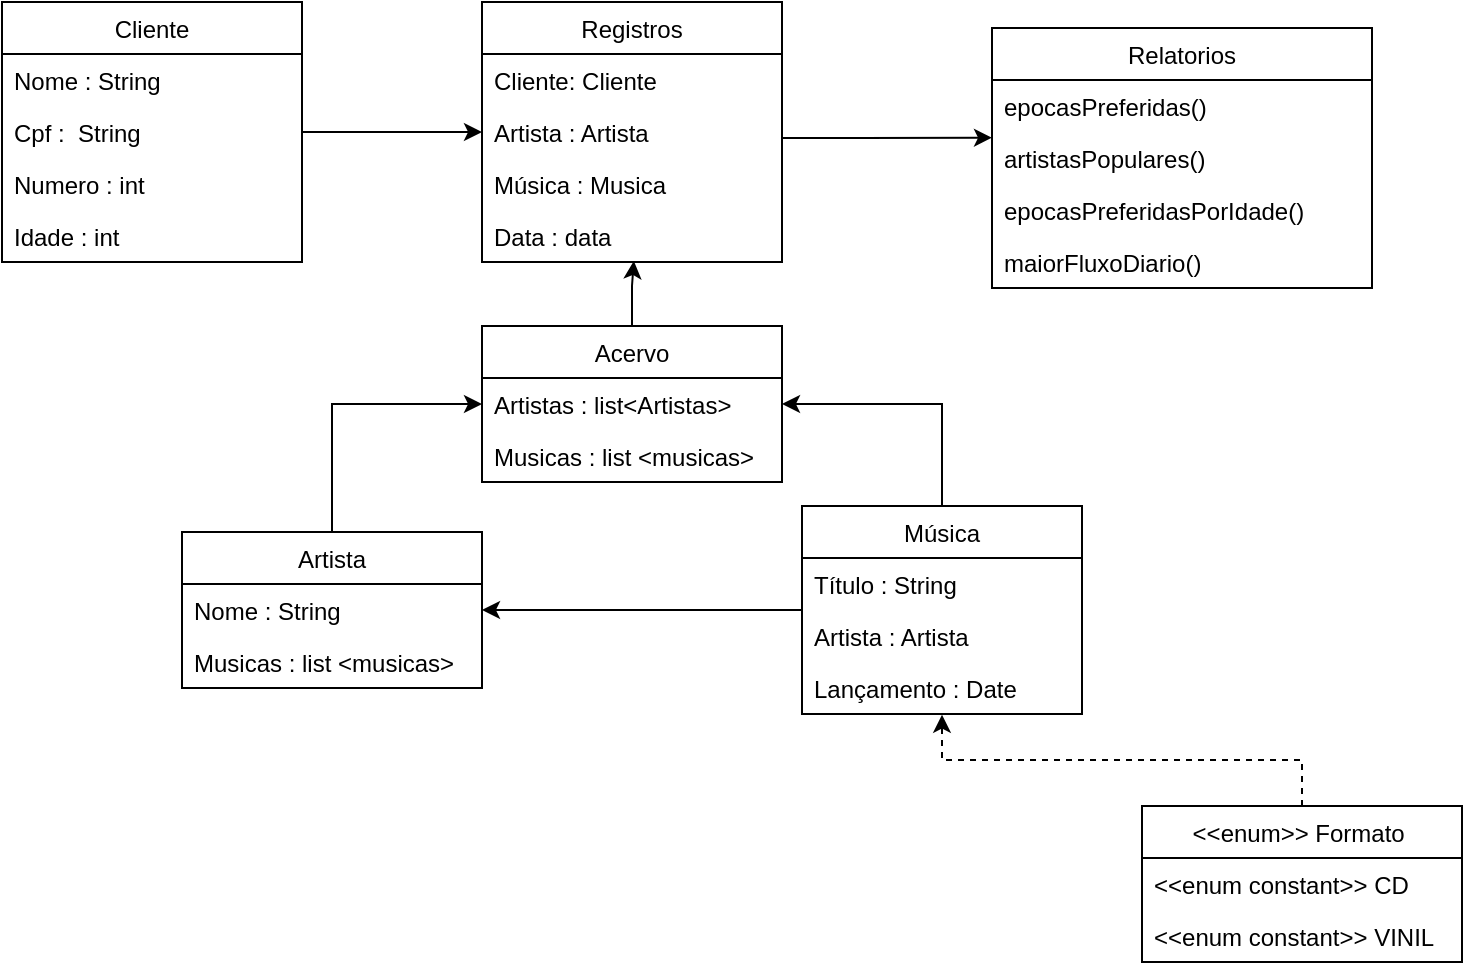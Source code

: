 <mxfile version="14.6.6" type="device"><diagram id="QPCgkVL8f6GcHl2rr84e" name="Page-1"><mxGraphModel dx="1185" dy="635" grid="1" gridSize="10" guides="1" tooltips="1" connect="1" arrows="1" fold="1" page="1" pageScale="1" pageWidth="827" pageHeight="1169" math="0" shadow="0"><root><mxCell id="0"/><mxCell id="1" parent="0"/><mxCell id="DGdYT2d_-czhYSBQgzRs-46" style="edgeStyle=orthogonalEdgeStyle;rounded=0;orthogonalLoop=1;jettySize=auto;html=1;entryX=0;entryY=0.5;entryDx=0;entryDy=0;" edge="1" parent="1" source="DGdYT2d_-czhYSBQgzRs-1" target="DGdYT2d_-czhYSBQgzRs-43"><mxGeometry relative="1" as="geometry"/></mxCell><mxCell id="DGdYT2d_-czhYSBQgzRs-1" value="Artista" style="swimlane;fontStyle=0;childLayout=stackLayout;horizontal=1;startSize=26;fillColor=none;horizontalStack=0;resizeParent=1;resizeParentMax=0;resizeLast=0;collapsible=1;marginBottom=0;" vertex="1" parent="1"><mxGeometry x="150" y="385" width="150" height="78" as="geometry"/></mxCell><mxCell id="DGdYT2d_-czhYSBQgzRs-2" value="Nome : String" style="text;strokeColor=none;fillColor=none;align=left;verticalAlign=top;spacingLeft=4;spacingRight=4;overflow=hidden;rotatable=0;points=[[0,0.5],[1,0.5]];portConstraint=eastwest;" vertex="1" parent="DGdYT2d_-czhYSBQgzRs-1"><mxGeometry y="26" width="150" height="26" as="geometry"/></mxCell><mxCell id="DGdYT2d_-czhYSBQgzRs-3" value="Musicas : list &lt;musicas&gt;&#10;" style="text;strokeColor=none;fillColor=none;align=left;verticalAlign=top;spacingLeft=4;spacingRight=4;overflow=hidden;rotatable=0;points=[[0,0.5],[1,0.5]];portConstraint=eastwest;" vertex="1" parent="DGdYT2d_-czhYSBQgzRs-1"><mxGeometry y="52" width="150" height="26" as="geometry"/></mxCell><mxCell id="DGdYT2d_-czhYSBQgzRs-32" style="edgeStyle=orthogonalEdgeStyle;rounded=0;orthogonalLoop=1;jettySize=auto;html=1;entryX=1;entryY=0.5;entryDx=0;entryDy=0;" edge="1" parent="1" source="DGdYT2d_-czhYSBQgzRs-5" target="DGdYT2d_-czhYSBQgzRs-2"><mxGeometry relative="1" as="geometry"/></mxCell><mxCell id="DGdYT2d_-czhYSBQgzRs-45" style="edgeStyle=orthogonalEdgeStyle;rounded=0;orthogonalLoop=1;jettySize=auto;html=1;entryX=1;entryY=0.5;entryDx=0;entryDy=0;" edge="1" parent="1" source="DGdYT2d_-czhYSBQgzRs-5" target="DGdYT2d_-czhYSBQgzRs-43"><mxGeometry relative="1" as="geometry"/></mxCell><mxCell id="DGdYT2d_-czhYSBQgzRs-5" value="Música" style="swimlane;fontStyle=0;childLayout=stackLayout;horizontal=1;startSize=26;fillColor=none;horizontalStack=0;resizeParent=1;resizeParentMax=0;resizeLast=0;collapsible=1;marginBottom=0;" vertex="1" parent="1"><mxGeometry x="460" y="372" width="140" height="104" as="geometry"/></mxCell><mxCell id="DGdYT2d_-czhYSBQgzRs-6" value="Título : String" style="text;strokeColor=none;fillColor=none;align=left;verticalAlign=top;spacingLeft=4;spacingRight=4;overflow=hidden;rotatable=0;points=[[0,0.5],[1,0.5]];portConstraint=eastwest;" vertex="1" parent="DGdYT2d_-czhYSBQgzRs-5"><mxGeometry y="26" width="140" height="26" as="geometry"/></mxCell><mxCell id="DGdYT2d_-czhYSBQgzRs-41" value="Artista : Artista" style="text;strokeColor=none;fillColor=none;align=left;verticalAlign=top;spacingLeft=4;spacingRight=4;overflow=hidden;rotatable=0;points=[[0,0.5],[1,0.5]];portConstraint=eastwest;" vertex="1" parent="DGdYT2d_-czhYSBQgzRs-5"><mxGeometry y="52" width="140" height="26" as="geometry"/></mxCell><mxCell id="DGdYT2d_-czhYSBQgzRs-7" value="Lançamento : Date" style="text;strokeColor=none;fillColor=none;align=left;verticalAlign=top;spacingLeft=4;spacingRight=4;overflow=hidden;rotatable=0;points=[[0,0.5],[1,0.5]];portConstraint=eastwest;" vertex="1" parent="DGdYT2d_-czhYSBQgzRs-5"><mxGeometry y="78" width="140" height="26" as="geometry"/></mxCell><mxCell id="DGdYT2d_-czhYSBQgzRs-35" style="edgeStyle=orthogonalEdgeStyle;rounded=0;orthogonalLoop=1;jettySize=auto;html=1;entryX=0.5;entryY=1.013;entryDx=0;entryDy=0;entryPerimeter=0;dashed=1;" edge="1" parent="1" source="DGdYT2d_-czhYSBQgzRs-9" target="DGdYT2d_-czhYSBQgzRs-7"><mxGeometry relative="1" as="geometry"/></mxCell><mxCell id="DGdYT2d_-czhYSBQgzRs-9" value="&lt;&lt;enum&gt;&gt; Formato " style="swimlane;fontStyle=0;childLayout=stackLayout;horizontal=1;startSize=26;fillColor=none;horizontalStack=0;resizeParent=1;resizeParentMax=0;resizeLast=0;collapsible=1;marginBottom=0;" vertex="1" parent="1"><mxGeometry x="630" y="522" width="160" height="78" as="geometry"/></mxCell><mxCell id="DGdYT2d_-czhYSBQgzRs-10" value="&lt;&lt;enum constant&gt;&gt; CD" style="text;strokeColor=none;fillColor=none;align=left;verticalAlign=top;spacingLeft=4;spacingRight=4;overflow=hidden;rotatable=0;points=[[0,0.5],[1,0.5]];portConstraint=eastwest;" vertex="1" parent="DGdYT2d_-czhYSBQgzRs-9"><mxGeometry y="26" width="160" height="26" as="geometry"/></mxCell><mxCell id="DGdYT2d_-czhYSBQgzRs-11" value="&lt;&lt;enum constant&gt;&gt; VINIL" style="text;strokeColor=none;fillColor=none;align=left;verticalAlign=top;spacingLeft=4;spacingRight=4;overflow=hidden;rotatable=0;points=[[0,0.5],[1,0.5]];portConstraint=eastwest;" vertex="1" parent="DGdYT2d_-czhYSBQgzRs-9"><mxGeometry y="52" width="160" height="26" as="geometry"/></mxCell><mxCell id="DGdYT2d_-czhYSBQgzRs-13" value="Relatorios" style="swimlane;fontStyle=0;childLayout=stackLayout;horizontal=1;startSize=26;fillColor=none;horizontalStack=0;resizeParent=1;resizeParentMax=0;resizeLast=0;collapsible=1;marginBottom=0;" vertex="1" parent="1"><mxGeometry x="555" y="133" width="190" height="130" as="geometry"/></mxCell><mxCell id="DGdYT2d_-czhYSBQgzRs-16" value="epocasPreferidas()" style="text;strokeColor=none;fillColor=none;align=left;verticalAlign=top;spacingLeft=4;spacingRight=4;overflow=hidden;rotatable=0;points=[[0,0.5],[1,0.5]];portConstraint=eastwest;" vertex="1" parent="DGdYT2d_-czhYSBQgzRs-13"><mxGeometry y="26" width="190" height="26" as="geometry"/></mxCell><mxCell id="DGdYT2d_-czhYSBQgzRs-17" value="artistasPopulares()" style="text;strokeColor=none;fillColor=none;align=left;verticalAlign=top;spacingLeft=4;spacingRight=4;overflow=hidden;rotatable=0;points=[[0,0.5],[1,0.5]];portConstraint=eastwest;" vertex="1" parent="DGdYT2d_-czhYSBQgzRs-13"><mxGeometry y="52" width="190" height="26" as="geometry"/></mxCell><mxCell id="DGdYT2d_-czhYSBQgzRs-28" value="epocasPreferidasPorIdade()" style="text;strokeColor=none;fillColor=none;align=left;verticalAlign=top;spacingLeft=4;spacingRight=4;overflow=hidden;rotatable=0;points=[[0,0.5],[1,0.5]];portConstraint=eastwest;" vertex="1" parent="DGdYT2d_-czhYSBQgzRs-13"><mxGeometry y="78" width="190" height="26" as="geometry"/></mxCell><mxCell id="DGdYT2d_-czhYSBQgzRs-39" value="maiorFluxoDiario()" style="text;strokeColor=none;fillColor=none;align=left;verticalAlign=top;spacingLeft=4;spacingRight=4;overflow=hidden;rotatable=0;points=[[0,0.5],[1,0.5]];portConstraint=eastwest;" vertex="1" parent="DGdYT2d_-czhYSBQgzRs-13"><mxGeometry y="104" width="190" height="26" as="geometry"/></mxCell><mxCell id="DGdYT2d_-czhYSBQgzRs-37" style="edgeStyle=orthogonalEdgeStyle;rounded=0;orthogonalLoop=1;jettySize=auto;html=1;entryX=0;entryY=0.109;entryDx=0;entryDy=0;entryPerimeter=0;" edge="1" parent="1" source="DGdYT2d_-czhYSBQgzRs-18" target="DGdYT2d_-czhYSBQgzRs-17"><mxGeometry relative="1" as="geometry"><Array as="points"><mxPoint x="490" y="188"/><mxPoint x="490" y="188"/></Array></mxGeometry></mxCell><mxCell id="DGdYT2d_-czhYSBQgzRs-18" value="Registros" style="swimlane;fontStyle=0;childLayout=stackLayout;horizontal=1;startSize=26;fillColor=none;horizontalStack=0;resizeParent=1;resizeParentMax=0;resizeLast=0;collapsible=1;marginBottom=0;" vertex="1" parent="1"><mxGeometry x="300" y="120" width="150" height="130" as="geometry"/></mxCell><mxCell id="DGdYT2d_-czhYSBQgzRs-19" value="Cliente: Cliente" style="text;strokeColor=none;fillColor=none;align=left;verticalAlign=top;spacingLeft=4;spacingRight=4;overflow=hidden;rotatable=0;points=[[0,0.5],[1,0.5]];portConstraint=eastwest;" vertex="1" parent="DGdYT2d_-czhYSBQgzRs-18"><mxGeometry y="26" width="150" height="26" as="geometry"/></mxCell><mxCell id="DGdYT2d_-czhYSBQgzRs-20" value="Artista : Artista" style="text;strokeColor=none;fillColor=none;align=left;verticalAlign=top;spacingLeft=4;spacingRight=4;overflow=hidden;rotatable=0;points=[[0,0.5],[1,0.5]];portConstraint=eastwest;" vertex="1" parent="DGdYT2d_-czhYSBQgzRs-18"><mxGeometry y="52" width="150" height="26" as="geometry"/></mxCell><mxCell id="DGdYT2d_-czhYSBQgzRs-21" value="Música : Musica" style="text;strokeColor=none;fillColor=none;align=left;verticalAlign=top;spacingLeft=4;spacingRight=4;overflow=hidden;rotatable=0;points=[[0,0.5],[1,0.5]];portConstraint=eastwest;" vertex="1" parent="DGdYT2d_-czhYSBQgzRs-18"><mxGeometry y="78" width="150" height="26" as="geometry"/></mxCell><mxCell id="DGdYT2d_-czhYSBQgzRs-22" value="Data : data" style="text;strokeColor=none;fillColor=none;align=left;verticalAlign=top;spacingLeft=4;spacingRight=4;overflow=hidden;rotatable=0;points=[[0,0.5],[1,0.5]];portConstraint=eastwest;" vertex="1" parent="DGdYT2d_-czhYSBQgzRs-18"><mxGeometry y="104" width="150" height="26" as="geometry"/></mxCell><mxCell id="DGdYT2d_-czhYSBQgzRs-38" style="edgeStyle=orthogonalEdgeStyle;rounded=0;orthogonalLoop=1;jettySize=auto;html=1;entryX=0;entryY=0.5;entryDx=0;entryDy=0;" edge="1" parent="1" source="DGdYT2d_-czhYSBQgzRs-23" target="DGdYT2d_-czhYSBQgzRs-20"><mxGeometry relative="1" as="geometry"/></mxCell><mxCell id="DGdYT2d_-czhYSBQgzRs-23" value="Cliente" style="swimlane;fontStyle=0;childLayout=stackLayout;horizontal=1;startSize=26;fillColor=none;horizontalStack=0;resizeParent=1;resizeParentMax=0;resizeLast=0;collapsible=1;marginBottom=0;" vertex="1" parent="1"><mxGeometry x="60" y="120" width="150" height="130" as="geometry"/></mxCell><mxCell id="DGdYT2d_-czhYSBQgzRs-24" value="Nome : String" style="text;strokeColor=none;fillColor=none;align=left;verticalAlign=top;spacingLeft=4;spacingRight=4;overflow=hidden;rotatable=0;points=[[0,0.5],[1,0.5]];portConstraint=eastwest;" vertex="1" parent="DGdYT2d_-czhYSBQgzRs-23"><mxGeometry y="26" width="150" height="26" as="geometry"/></mxCell><mxCell id="DGdYT2d_-czhYSBQgzRs-25" value="Cpf :  String" style="text;strokeColor=none;fillColor=none;align=left;verticalAlign=top;spacingLeft=4;spacingRight=4;overflow=hidden;rotatable=0;points=[[0,0.5],[1,0.5]];portConstraint=eastwest;" vertex="1" parent="DGdYT2d_-czhYSBQgzRs-23"><mxGeometry y="52" width="150" height="26" as="geometry"/></mxCell><mxCell id="DGdYT2d_-czhYSBQgzRs-26" value="Numero : int" style="text;strokeColor=none;fillColor=none;align=left;verticalAlign=top;spacingLeft=4;spacingRight=4;overflow=hidden;rotatable=0;points=[[0,0.5],[1,0.5]];portConstraint=eastwest;" vertex="1" parent="DGdYT2d_-czhYSBQgzRs-23"><mxGeometry y="78" width="150" height="26" as="geometry"/></mxCell><mxCell id="DGdYT2d_-czhYSBQgzRs-27" value="Idade : int" style="text;strokeColor=none;fillColor=none;align=left;verticalAlign=top;spacingLeft=4;spacingRight=4;overflow=hidden;rotatable=0;points=[[0,0.5],[1,0.5]];portConstraint=eastwest;" vertex="1" parent="DGdYT2d_-czhYSBQgzRs-23"><mxGeometry y="104" width="150" height="26" as="geometry"/></mxCell><mxCell id="DGdYT2d_-czhYSBQgzRs-47" style="edgeStyle=orthogonalEdgeStyle;rounded=0;orthogonalLoop=1;jettySize=auto;html=1;entryX=0.506;entryY=0.981;entryDx=0;entryDy=0;entryPerimeter=0;" edge="1" parent="1" source="DGdYT2d_-czhYSBQgzRs-42" target="DGdYT2d_-czhYSBQgzRs-22"><mxGeometry relative="1" as="geometry"/></mxCell><mxCell id="DGdYT2d_-czhYSBQgzRs-42" value="Acervo" style="swimlane;fontStyle=0;childLayout=stackLayout;horizontal=1;startSize=26;fillColor=none;horizontalStack=0;resizeParent=1;resizeParentMax=0;resizeLast=0;collapsible=1;marginBottom=0;" vertex="1" parent="1"><mxGeometry x="300" y="282" width="150" height="78" as="geometry"/></mxCell><mxCell id="DGdYT2d_-czhYSBQgzRs-43" value="Artistas : list&lt;Artistas&gt;" style="text;strokeColor=none;fillColor=none;align=left;verticalAlign=top;spacingLeft=4;spacingRight=4;overflow=hidden;rotatable=0;points=[[0,0.5],[1,0.5]];portConstraint=eastwest;" vertex="1" parent="DGdYT2d_-czhYSBQgzRs-42"><mxGeometry y="26" width="150" height="26" as="geometry"/></mxCell><mxCell id="DGdYT2d_-czhYSBQgzRs-44" value="Musicas : list &lt;musicas&gt;&#10;" style="text;strokeColor=none;fillColor=none;align=left;verticalAlign=top;spacingLeft=4;spacingRight=4;overflow=hidden;rotatable=0;points=[[0,0.5],[1,0.5]];portConstraint=eastwest;" vertex="1" parent="DGdYT2d_-czhYSBQgzRs-42"><mxGeometry y="52" width="150" height="26" as="geometry"/></mxCell></root></mxGraphModel></diagram></mxfile>